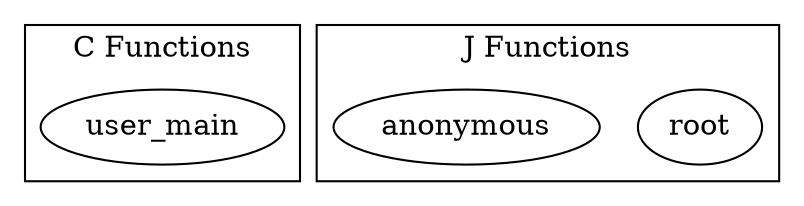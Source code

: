digraph jamgraph{
subgraph cluster_0 {
label = "C Functions";
user_main;
}
subgraph cluster_1 {
label = "J Functions";
root;
anonymous;
}
}